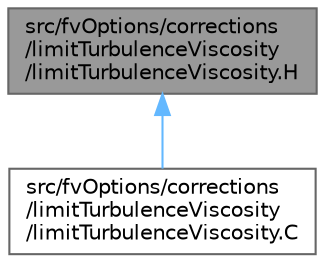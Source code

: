 digraph "src/fvOptions/corrections/limitTurbulenceViscosity/limitTurbulenceViscosity.H"
{
 // LATEX_PDF_SIZE
  bgcolor="transparent";
  edge [fontname=Helvetica,fontsize=10,labelfontname=Helvetica,labelfontsize=10];
  node [fontname=Helvetica,fontsize=10,shape=box,height=0.2,width=0.4];
  Node1 [id="Node000001",label="src/fvOptions/corrections\l/limitTurbulenceViscosity\l/limitTurbulenceViscosity.H",height=0.2,width=0.4,color="gray40", fillcolor="grey60", style="filled", fontcolor="black",tooltip=" "];
  Node1 -> Node2 [id="edge1_Node000001_Node000002",dir="back",color="steelblue1",style="solid",tooltip=" "];
  Node2 [id="Node000002",label="src/fvOptions/corrections\l/limitTurbulenceViscosity\l/limitTurbulenceViscosity.C",height=0.2,width=0.4,color="grey40", fillcolor="white", style="filled",URL="$limitTurbulenceViscosity_8C.html",tooltip=" "];
}
